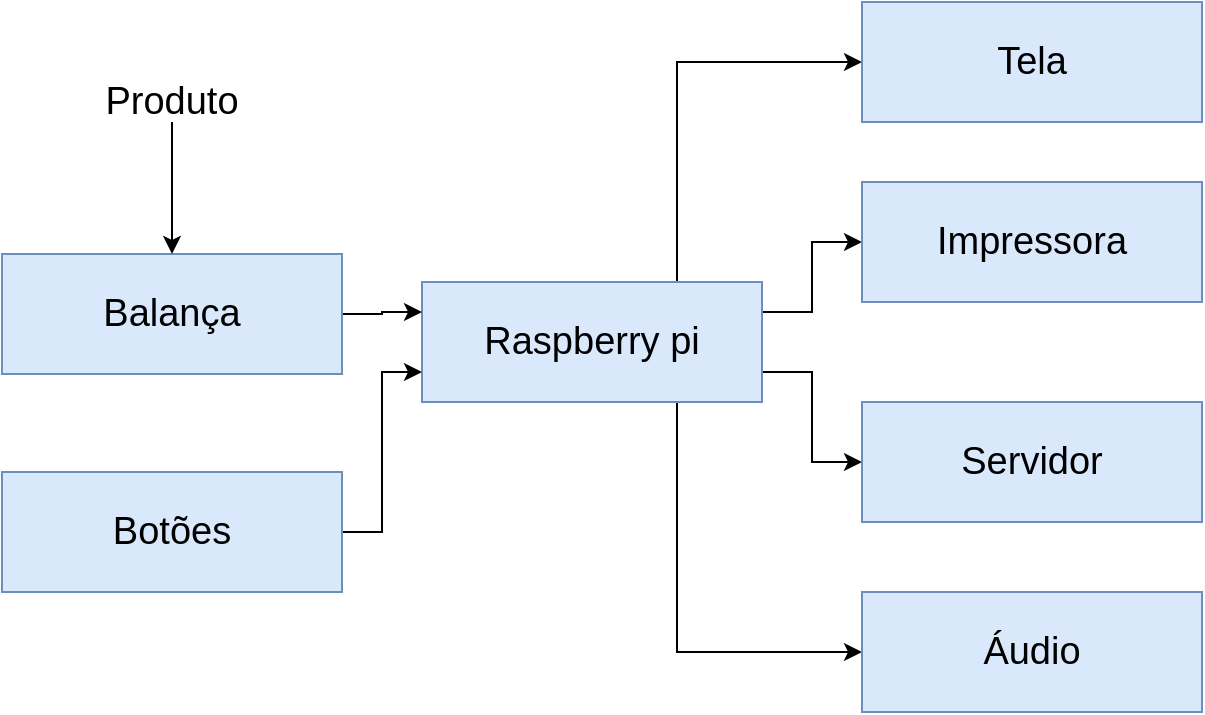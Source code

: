 <mxfile version="12.3.3" type="device" pages="1"><diagram id="ZLvWmOdkOg4CQ882GDvN" name="Page-1"><mxGraphModel dx="958" dy="528" grid="1" gridSize="10" guides="1" tooltips="1" connect="1" arrows="1" fold="1" page="1" pageScale="1" pageWidth="827" pageHeight="1169" math="0" shadow="0"><root><mxCell id="0"/><mxCell id="1" parent="0"/><mxCell id="TBxDeUEYryHxmnM9c8H9-12" style="edgeStyle=orthogonalEdgeStyle;rounded=0;orthogonalLoop=1;jettySize=auto;html=1;exitX=0.75;exitY=0;exitDx=0;exitDy=0;entryX=0;entryY=0.5;entryDx=0;entryDy=0;" edge="1" parent="1" source="TBxDeUEYryHxmnM9c8H9-1" target="TBxDeUEYryHxmnM9c8H9-2"><mxGeometry relative="1" as="geometry"/></mxCell><mxCell id="TBxDeUEYryHxmnM9c8H9-13" style="edgeStyle=orthogonalEdgeStyle;rounded=0;orthogonalLoop=1;jettySize=auto;html=1;exitX=1;exitY=0.25;exitDx=0;exitDy=0;entryX=0;entryY=0.5;entryDx=0;entryDy=0;" edge="1" parent="1" source="TBxDeUEYryHxmnM9c8H9-1" target="TBxDeUEYryHxmnM9c8H9-3"><mxGeometry relative="1" as="geometry"/></mxCell><mxCell id="TBxDeUEYryHxmnM9c8H9-14" style="edgeStyle=orthogonalEdgeStyle;rounded=0;orthogonalLoop=1;jettySize=auto;html=1;exitX=1;exitY=0.75;exitDx=0;exitDy=0;entryX=0;entryY=0.5;entryDx=0;entryDy=0;" edge="1" parent="1" source="TBxDeUEYryHxmnM9c8H9-1" target="TBxDeUEYryHxmnM9c8H9-4"><mxGeometry relative="1" as="geometry"/></mxCell><mxCell id="TBxDeUEYryHxmnM9c8H9-15" style="edgeStyle=orthogonalEdgeStyle;rounded=0;orthogonalLoop=1;jettySize=auto;html=1;exitX=0.75;exitY=1;exitDx=0;exitDy=0;entryX=0;entryY=0.5;entryDx=0;entryDy=0;" edge="1" parent="1" source="TBxDeUEYryHxmnM9c8H9-1" target="TBxDeUEYryHxmnM9c8H9-5"><mxGeometry relative="1" as="geometry"/></mxCell><mxCell id="TBxDeUEYryHxmnM9c8H9-1" value="&lt;span&gt;&lt;font style=&quot;font-size: 19px&quot;&gt;Raspberry pi&lt;/font&gt;&lt;/span&gt;" style="rounded=0;whiteSpace=wrap;html=1;align=center;fillColor=#dae8fc;strokeColor=#6c8ebf;" vertex="1" parent="1"><mxGeometry x="350" y="260" width="170" height="60" as="geometry"/></mxCell><mxCell id="TBxDeUEYryHxmnM9c8H9-2" value="&lt;span&gt;&lt;font style=&quot;font-size: 19px&quot;&gt;Tela&lt;/font&gt;&lt;/span&gt;" style="rounded=0;whiteSpace=wrap;html=1;align=center;fillColor=#dae8fc;strokeColor=#6c8ebf;" vertex="1" parent="1"><mxGeometry x="570" y="120" width="170" height="60" as="geometry"/></mxCell><mxCell id="TBxDeUEYryHxmnM9c8H9-3" value="&lt;span&gt;&lt;font style=&quot;font-size: 19px&quot;&gt;Impressora&lt;/font&gt;&lt;/span&gt;" style="rounded=0;whiteSpace=wrap;html=1;align=center;fillColor=#dae8fc;strokeColor=#6c8ebf;" vertex="1" parent="1"><mxGeometry x="570" y="210" width="170" height="60" as="geometry"/></mxCell><mxCell id="TBxDeUEYryHxmnM9c8H9-4" value="&lt;span&gt;&lt;font style=&quot;font-size: 19px&quot;&gt;Servidor&lt;/font&gt;&lt;/span&gt;" style="rounded=0;whiteSpace=wrap;html=1;align=center;fillColor=#dae8fc;strokeColor=#6c8ebf;" vertex="1" parent="1"><mxGeometry x="570" y="320" width="170" height="60" as="geometry"/></mxCell><mxCell id="TBxDeUEYryHxmnM9c8H9-5" value="&lt;span style=&quot;font-size: 19px&quot;&gt;Áudio&lt;/span&gt;" style="rounded=0;whiteSpace=wrap;html=1;align=center;fillColor=#dae8fc;strokeColor=#6c8ebf;" vertex="1" parent="1"><mxGeometry x="570" y="415" width="170" height="60" as="geometry"/></mxCell><mxCell id="TBxDeUEYryHxmnM9c8H9-9" style="edgeStyle=orthogonalEdgeStyle;rounded=0;orthogonalLoop=1;jettySize=auto;html=1;entryX=0;entryY=0.25;entryDx=0;entryDy=0;" edge="1" parent="1" source="TBxDeUEYryHxmnM9c8H9-7" target="TBxDeUEYryHxmnM9c8H9-1"><mxGeometry relative="1" as="geometry"/></mxCell><mxCell id="TBxDeUEYryHxmnM9c8H9-7" value="&lt;span&gt;&lt;font style=&quot;font-size: 19px&quot;&gt;Balança&lt;/font&gt;&lt;/span&gt;" style="rounded=0;whiteSpace=wrap;html=1;align=center;fillColor=#dae8fc;strokeColor=#6c8ebf;" vertex="1" parent="1"><mxGeometry x="140" y="246" width="170" height="60" as="geometry"/></mxCell><mxCell id="TBxDeUEYryHxmnM9c8H9-10" style="edgeStyle=orthogonalEdgeStyle;rounded=0;orthogonalLoop=1;jettySize=auto;html=1;entryX=0;entryY=0.75;entryDx=0;entryDy=0;" edge="1" parent="1" source="TBxDeUEYryHxmnM9c8H9-8" target="TBxDeUEYryHxmnM9c8H9-1"><mxGeometry relative="1" as="geometry"/></mxCell><mxCell id="TBxDeUEYryHxmnM9c8H9-8" value="&lt;span&gt;&lt;font style=&quot;font-size: 19px&quot;&gt;Botões&lt;/font&gt;&lt;/span&gt;" style="rounded=0;whiteSpace=wrap;html=1;align=center;fillColor=#dae8fc;strokeColor=#6c8ebf;" vertex="1" parent="1"><mxGeometry x="140" y="355" width="170" height="60" as="geometry"/></mxCell><mxCell id="TBxDeUEYryHxmnM9c8H9-17" style="edgeStyle=orthogonalEdgeStyle;rounded=0;orthogonalLoop=1;jettySize=auto;html=1;" edge="1" parent="1" source="TBxDeUEYryHxmnM9c8H9-16" target="TBxDeUEYryHxmnM9c8H9-7"><mxGeometry relative="1" as="geometry"/></mxCell><mxCell id="TBxDeUEYryHxmnM9c8H9-16" value="&lt;font style=&quot;font-size: 19px&quot;&gt;Produto&lt;/font&gt;" style="text;html=1;strokeColor=none;fillColor=none;align=center;verticalAlign=middle;whiteSpace=wrap;rounded=0;" vertex="1" parent="1"><mxGeometry x="205" y="160" width="40" height="20" as="geometry"/></mxCell></root></mxGraphModel></diagram></mxfile>